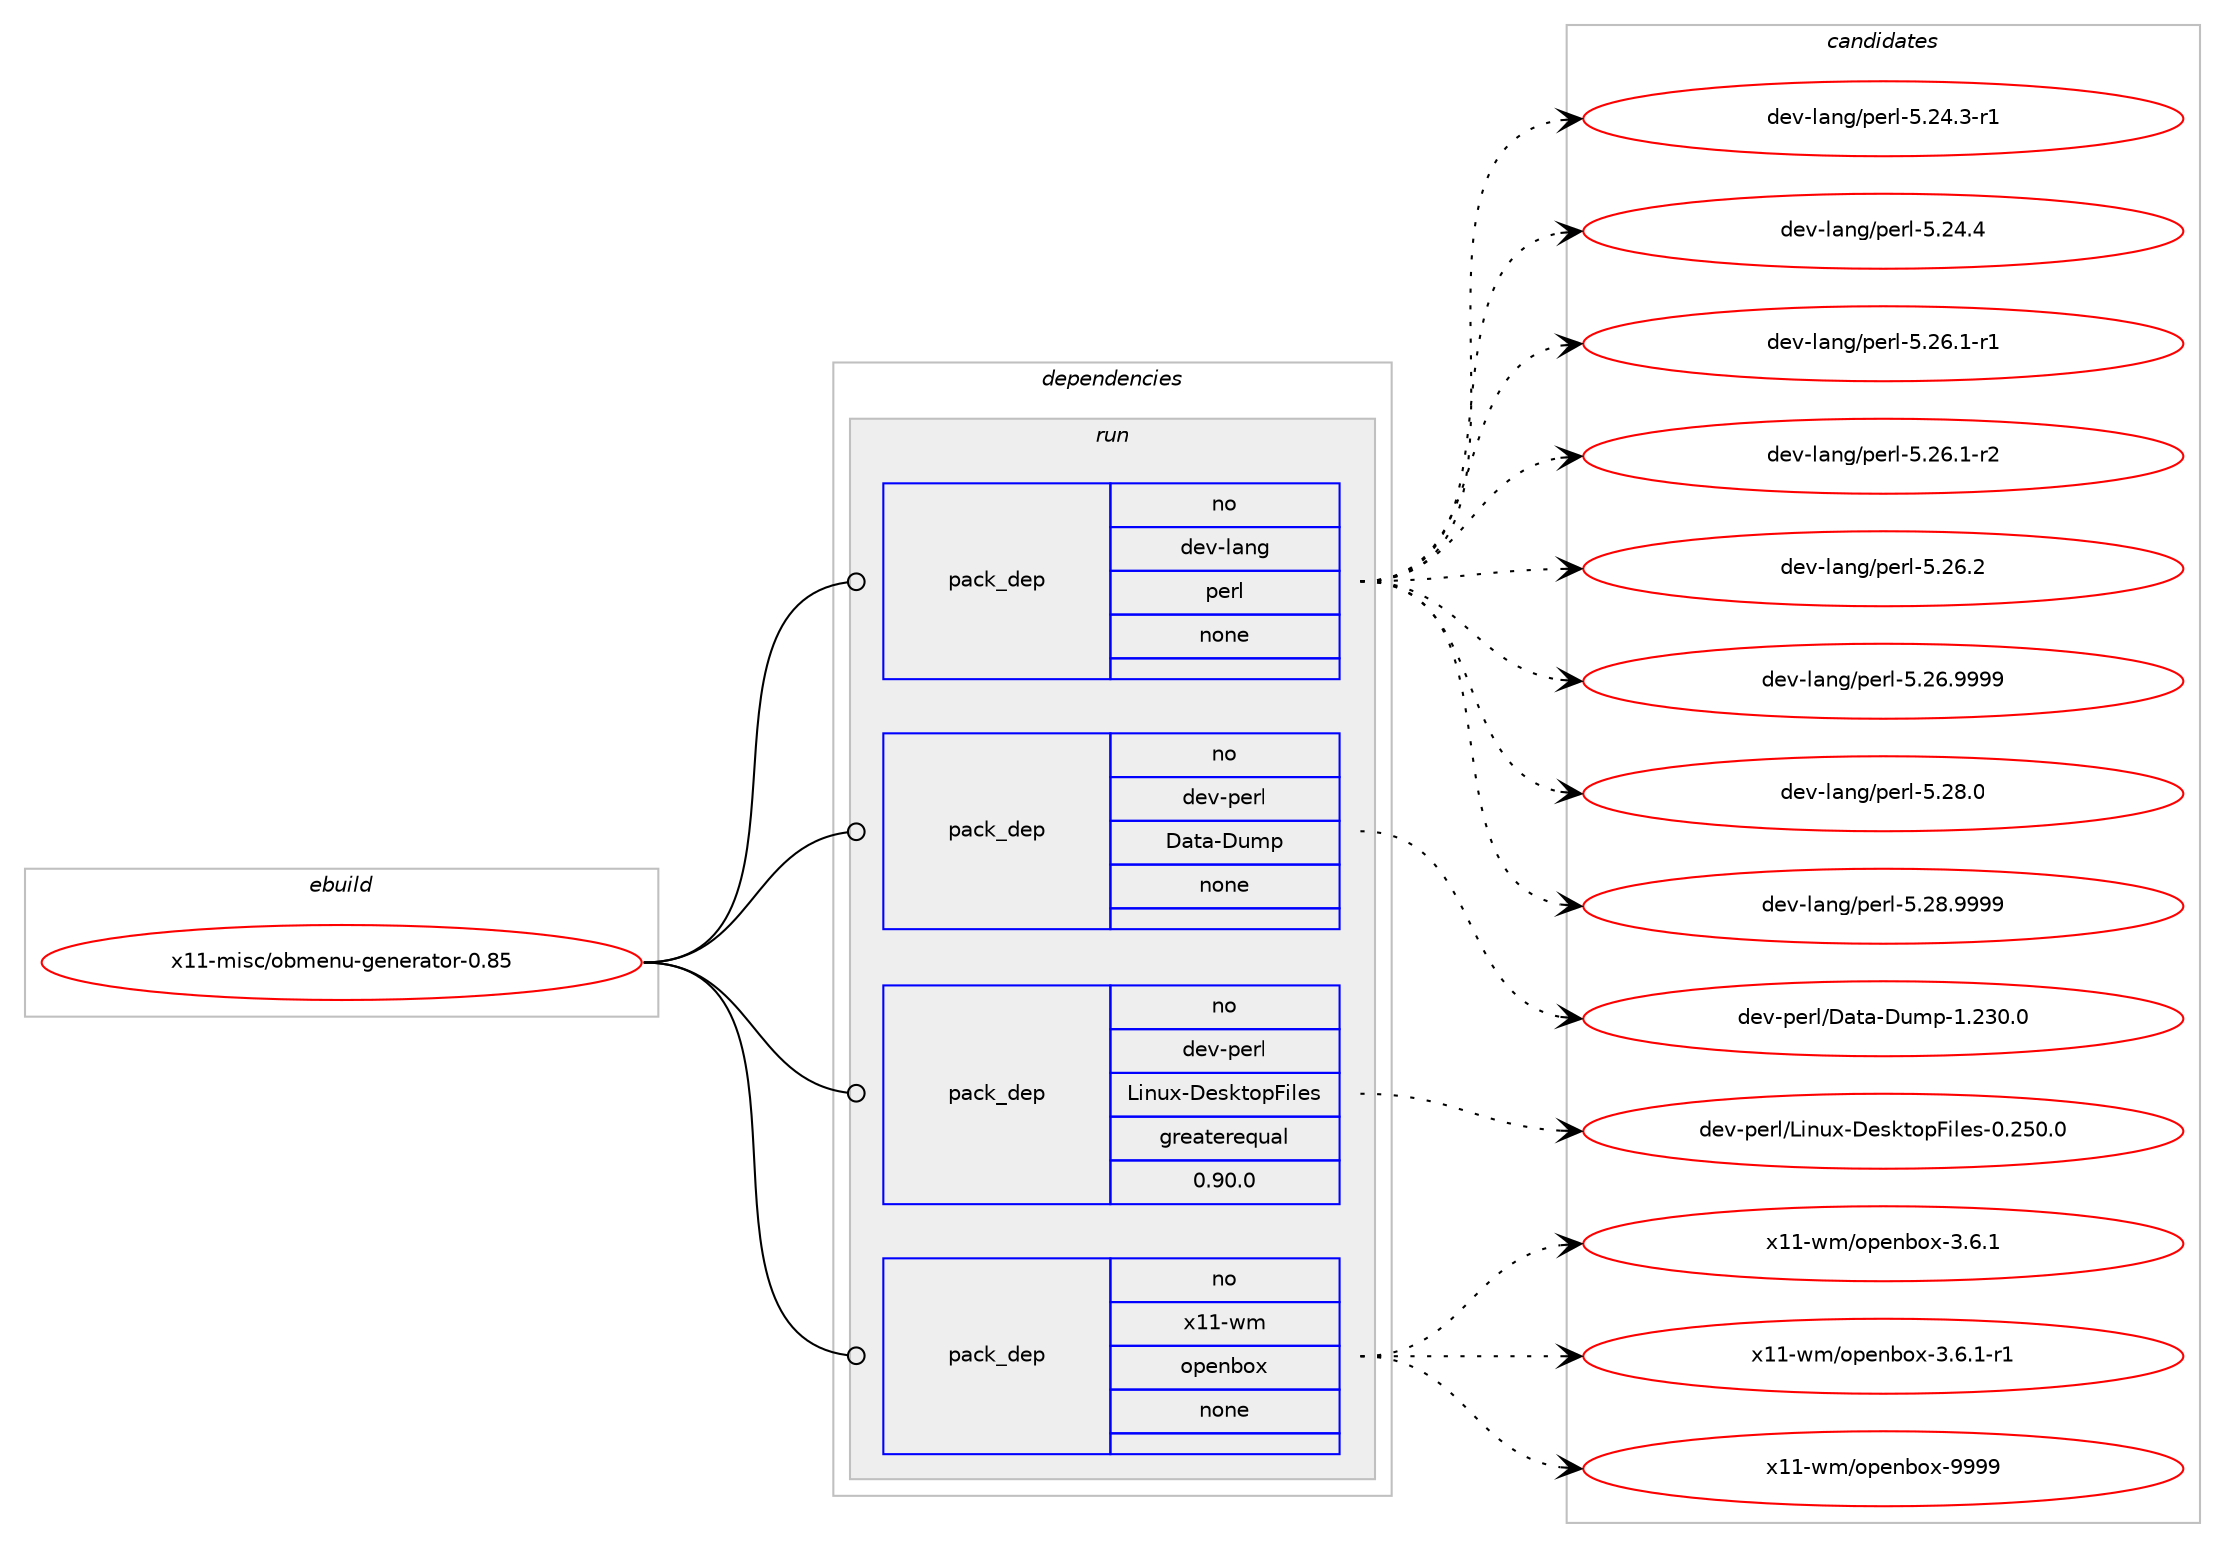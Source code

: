 digraph prolog {

# *************
# Graph options
# *************

newrank=true;
concentrate=true;
compound=true;
graph [rankdir=LR,fontname=Helvetica,fontsize=10,ranksep=1.5];#, ranksep=2.5, nodesep=0.2];
edge  [arrowhead=vee];
node  [fontname=Helvetica,fontsize=10];

# **********
# The ebuild
# **********

subgraph cluster_leftcol {
color=gray;
rank=same;
label=<<i>ebuild</i>>;
id [label="x11-misc/obmenu-generator-0.85", color=red, width=4, href="../x11-misc/obmenu-generator-0.85.svg"];
}

# ****************
# The dependencies
# ****************

subgraph cluster_midcol {
color=gray;
label=<<i>dependencies</i>>;
subgraph cluster_compile {
fillcolor="#eeeeee";
style=filled;
label=<<i>compile</i>>;
}
subgraph cluster_compileandrun {
fillcolor="#eeeeee";
style=filled;
label=<<i>compile and run</i>>;
}
subgraph cluster_run {
fillcolor="#eeeeee";
style=filled;
label=<<i>run</i>>;
subgraph pack3888 {
dependency4503 [label=<<TABLE BORDER="0" CELLBORDER="1" CELLSPACING="0" CELLPADDING="4" WIDTH="220"><TR><TD ROWSPAN="6" CELLPADDING="30">pack_dep</TD></TR><TR><TD WIDTH="110">no</TD></TR><TR><TD>dev-lang</TD></TR><TR><TD>perl</TD></TR><TR><TD>none</TD></TR><TR><TD></TD></TR></TABLE>>, shape=none, color=blue];
}
id:e -> dependency4503:w [weight=20,style="solid",arrowhead="odot"];
subgraph pack3889 {
dependency4504 [label=<<TABLE BORDER="0" CELLBORDER="1" CELLSPACING="0" CELLPADDING="4" WIDTH="220"><TR><TD ROWSPAN="6" CELLPADDING="30">pack_dep</TD></TR><TR><TD WIDTH="110">no</TD></TR><TR><TD>dev-perl</TD></TR><TR><TD>Data-Dump</TD></TR><TR><TD>none</TD></TR><TR><TD></TD></TR></TABLE>>, shape=none, color=blue];
}
id:e -> dependency4504:w [weight=20,style="solid",arrowhead="odot"];
subgraph pack3890 {
dependency4505 [label=<<TABLE BORDER="0" CELLBORDER="1" CELLSPACING="0" CELLPADDING="4" WIDTH="220"><TR><TD ROWSPAN="6" CELLPADDING="30">pack_dep</TD></TR><TR><TD WIDTH="110">no</TD></TR><TR><TD>dev-perl</TD></TR><TR><TD>Linux-DesktopFiles</TD></TR><TR><TD>greaterequal</TD></TR><TR><TD>0.90.0</TD></TR></TABLE>>, shape=none, color=blue];
}
id:e -> dependency4505:w [weight=20,style="solid",arrowhead="odot"];
subgraph pack3891 {
dependency4506 [label=<<TABLE BORDER="0" CELLBORDER="1" CELLSPACING="0" CELLPADDING="4" WIDTH="220"><TR><TD ROWSPAN="6" CELLPADDING="30">pack_dep</TD></TR><TR><TD WIDTH="110">no</TD></TR><TR><TD>x11-wm</TD></TR><TR><TD>openbox</TD></TR><TR><TD>none</TD></TR><TR><TD></TD></TR></TABLE>>, shape=none, color=blue];
}
id:e -> dependency4506:w [weight=20,style="solid",arrowhead="odot"];
}
}

# **************
# The candidates
# **************

subgraph cluster_choices {
rank=same;
color=gray;
label=<<i>candidates</i>>;

subgraph choice3888 {
color=black;
nodesep=1;
choice100101118451089711010347112101114108455346505246514511449 [label="dev-lang/perl-5.24.3-r1", color=red, width=4,href="../dev-lang/perl-5.24.3-r1.svg"];
choice10010111845108971101034711210111410845534650524652 [label="dev-lang/perl-5.24.4", color=red, width=4,href="../dev-lang/perl-5.24.4.svg"];
choice100101118451089711010347112101114108455346505446494511449 [label="dev-lang/perl-5.26.1-r1", color=red, width=4,href="../dev-lang/perl-5.26.1-r1.svg"];
choice100101118451089711010347112101114108455346505446494511450 [label="dev-lang/perl-5.26.1-r2", color=red, width=4,href="../dev-lang/perl-5.26.1-r2.svg"];
choice10010111845108971101034711210111410845534650544650 [label="dev-lang/perl-5.26.2", color=red, width=4,href="../dev-lang/perl-5.26.2.svg"];
choice10010111845108971101034711210111410845534650544657575757 [label="dev-lang/perl-5.26.9999", color=red, width=4,href="../dev-lang/perl-5.26.9999.svg"];
choice10010111845108971101034711210111410845534650564648 [label="dev-lang/perl-5.28.0", color=red, width=4,href="../dev-lang/perl-5.28.0.svg"];
choice10010111845108971101034711210111410845534650564657575757 [label="dev-lang/perl-5.28.9999", color=red, width=4,href="../dev-lang/perl-5.28.9999.svg"];
dependency4503:e -> choice100101118451089711010347112101114108455346505246514511449:w [style=dotted,weight="100"];
dependency4503:e -> choice10010111845108971101034711210111410845534650524652:w [style=dotted,weight="100"];
dependency4503:e -> choice100101118451089711010347112101114108455346505446494511449:w [style=dotted,weight="100"];
dependency4503:e -> choice100101118451089711010347112101114108455346505446494511450:w [style=dotted,weight="100"];
dependency4503:e -> choice10010111845108971101034711210111410845534650544650:w [style=dotted,weight="100"];
dependency4503:e -> choice10010111845108971101034711210111410845534650544657575757:w [style=dotted,weight="100"];
dependency4503:e -> choice10010111845108971101034711210111410845534650564648:w [style=dotted,weight="100"];
dependency4503:e -> choice10010111845108971101034711210111410845534650564657575757:w [style=dotted,weight="100"];
}
subgraph choice3889 {
color=black;
nodesep=1;
choice100101118451121011141084768971169745681171091124549465051484648 [label="dev-perl/Data-Dump-1.230.0", color=red, width=4,href="../dev-perl/Data-Dump-1.230.0.svg"];
dependency4504:e -> choice100101118451121011141084768971169745681171091124549465051484648:w [style=dotted,weight="100"];
}
subgraph choice3890 {
color=black;
nodesep=1;
choice1001011184511210111410847761051101171204568101115107116111112701051081011154548465053484648 [label="dev-perl/Linux-DesktopFiles-0.250.0", color=red, width=4,href="../dev-perl/Linux-DesktopFiles-0.250.0.svg"];
dependency4505:e -> choice1001011184511210111410847761051101171204568101115107116111112701051081011154548465053484648:w [style=dotted,weight="100"];
}
subgraph choice3891 {
color=black;
nodesep=1;
choice1204949451191094711111210111098111120455146544649 [label="x11-wm/openbox-3.6.1", color=red, width=4,href="../x11-wm/openbox-3.6.1.svg"];
choice12049494511910947111112101110981111204551465446494511449 [label="x11-wm/openbox-3.6.1-r1", color=red, width=4,href="../x11-wm/openbox-3.6.1-r1.svg"];
choice12049494511910947111112101110981111204557575757 [label="x11-wm/openbox-9999", color=red, width=4,href="../x11-wm/openbox-9999.svg"];
dependency4506:e -> choice1204949451191094711111210111098111120455146544649:w [style=dotted,weight="100"];
dependency4506:e -> choice12049494511910947111112101110981111204551465446494511449:w [style=dotted,weight="100"];
dependency4506:e -> choice12049494511910947111112101110981111204557575757:w [style=dotted,weight="100"];
}
}

}
